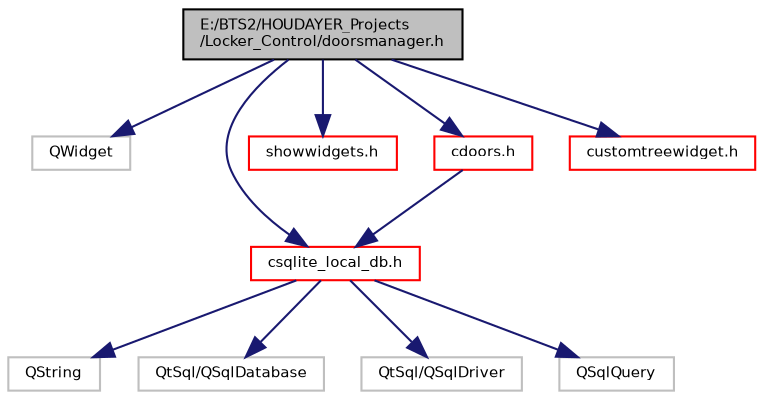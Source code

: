 digraph "E:/BTS2/HOUDAYER_Projects/Locker_Control/doorsmanager.h"
{
 // INTERACTIVE_SVG=YES
  bgcolor="transparent";
  edge [fontname="Helvetica",fontsize="7",labelfontname="Helvetica",labelfontsize="7"];
  node [fontname="Helvetica",fontsize="7",shape=record];
  Node1 [label="E:/BTS2/HOUDAYER_Projects\l/Locker_Control/doorsmanager.h",height=0.2,width=0.4,color="black", fillcolor="grey75", style="filled", fontcolor="black"];
  Node1 -> Node2 [color="midnightblue",fontsize="7",style="solid",fontname="Helvetica"];
  Node2 [label="QWidget",height=0.2,width=0.4,color="grey75"];
  Node1 -> Node3 [color="midnightblue",fontsize="7",style="solid",fontname="Helvetica"];
  Node3 [label="csqlite_local_db.h",height=0.2,width=0.4,color="red",URL="$csqlite__local__db_8h.html"];
  Node3 -> Node4 [color="midnightblue",fontsize="7",style="solid",fontname="Helvetica"];
  Node4 [label="QString",height=0.2,width=0.4,color="grey75"];
  Node3 -> Node5 [color="midnightblue",fontsize="7",style="solid",fontname="Helvetica"];
  Node5 [label="QtSql/QSqlDatabase",height=0.2,width=0.4,color="grey75"];
  Node3 -> Node6 [color="midnightblue",fontsize="7",style="solid",fontname="Helvetica"];
  Node6 [label="QtSql/QSqlDriver",height=0.2,width=0.4,color="grey75"];
  Node3 -> Node7 [color="midnightblue",fontsize="7",style="solid",fontname="Helvetica"];
  Node7 [label="QSqlQuery",height=0.2,width=0.4,color="grey75"];
  Node1 -> Node8 [color="midnightblue",fontsize="7",style="solid",fontname="Helvetica"];
  Node8 [label="showwidgets.h",height=0.2,width=0.4,color="red",URL="$showwidgets_8h.html"];
  Node1 -> Node9 [color="midnightblue",fontsize="7",style="solid",fontname="Helvetica"];
  Node9 [label="cdoors.h",height=0.2,width=0.4,color="red",URL="$cdoors_8h.html"];
  Node9 -> Node3 [color="midnightblue",fontsize="7",style="solid",fontname="Helvetica"];
  Node1 -> Node10 [color="midnightblue",fontsize="7",style="solid",fontname="Helvetica"];
  Node10 [label="customtreewidget.h",height=0.2,width=0.4,color="red",URL="$customtreewidget_8h.html"];
}
